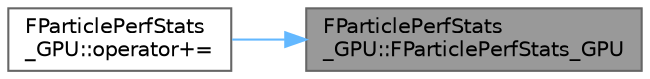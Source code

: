 digraph "FParticlePerfStats_GPU::FParticlePerfStats_GPU"
{
 // INTERACTIVE_SVG=YES
 // LATEX_PDF_SIZE
  bgcolor="transparent";
  edge [fontname=Helvetica,fontsize=10,labelfontname=Helvetica,labelfontsize=10];
  node [fontname=Helvetica,fontsize=10,shape=box,height=0.2,width=0.4];
  rankdir="RL";
  Node1 [id="Node000001",label="FParticlePerfStats\l_GPU::FParticlePerfStats_GPU",height=0.2,width=0.4,color="gray40", fillcolor="grey60", style="filled", fontcolor="black",tooltip=" "];
  Node1 -> Node2 [id="edge1_Node000001_Node000002",dir="back",color="steelblue1",style="solid",tooltip=" "];
  Node2 [id="Node000002",label="FParticlePerfStats\l_GPU::operator+=",height=0.2,width=0.4,color="grey40", fillcolor="white", style="filled",URL="$d4/d61/structFParticlePerfStats__GPU.html#ace918d1360c0eef5f33e15be57931505",tooltip=" "];
}
